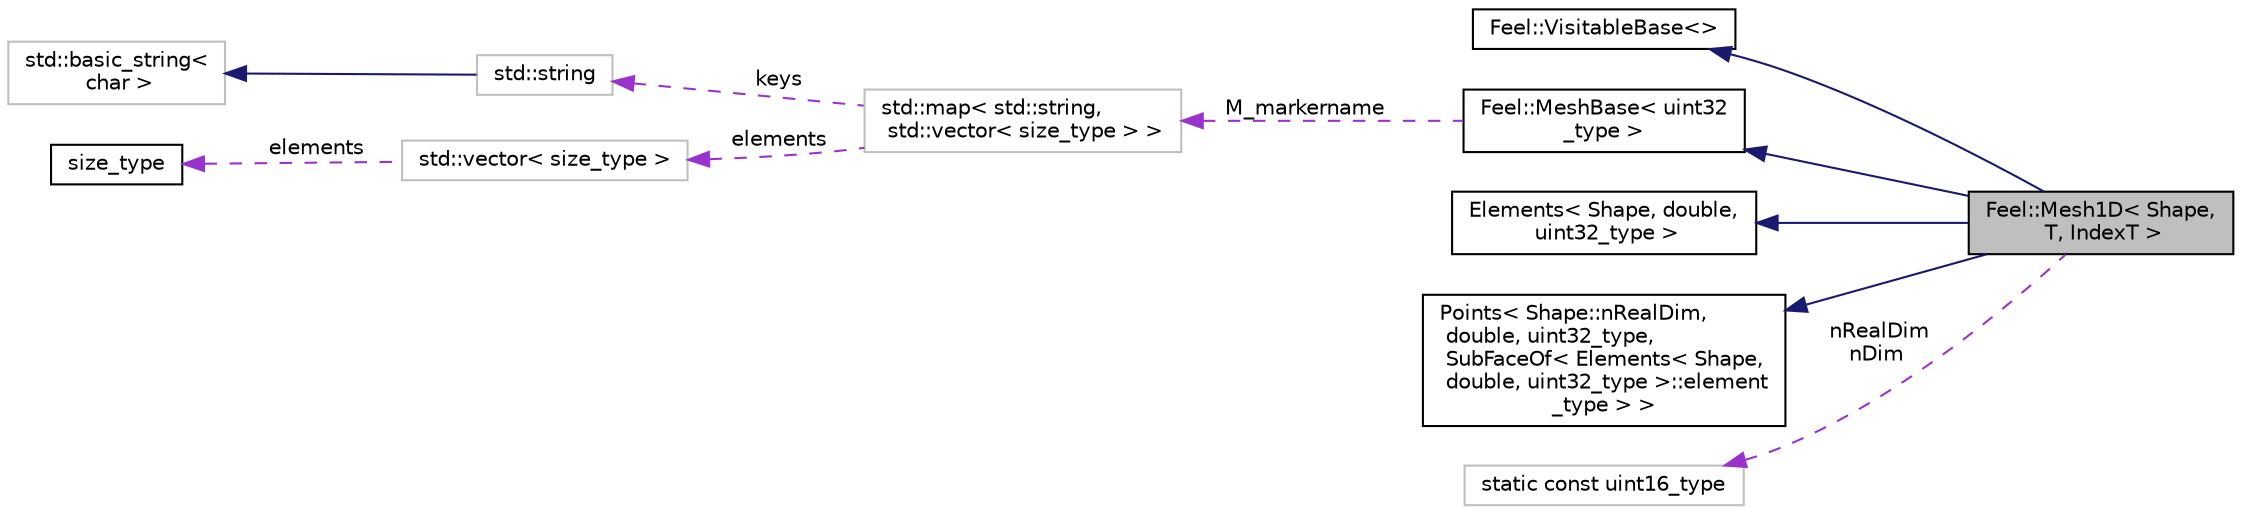 digraph "Feel::Mesh1D&lt; Shape, T, IndexT &gt;"
{
 // LATEX_PDF_SIZE
  edge [fontname="Helvetica",fontsize="10",labelfontname="Helvetica",labelfontsize="10"];
  node [fontname="Helvetica",fontsize="10",shape=record];
  rankdir="LR";
  Node1 [label="Feel::Mesh1D\< Shape,\l T, IndexT \>",height=0.2,width=0.4,color="black", fillcolor="grey75", style="filled", fontcolor="black",tooltip="1D mesh class"];
  Node2 -> Node1 [dir="back",color="midnightblue",fontsize="10",style="solid",fontname="Helvetica"];
  Node2 [label="Feel::VisitableBase\<\>",height=0.2,width=0.4,color="black", fillcolor="white", style="filled",URL="$classFeel_1_1VisitableBase.html",tooltip=" "];
  Node3 -> Node1 [dir="back",color="midnightblue",fontsize="10",style="solid",fontname="Helvetica"];
  Node3 [label="Feel::MeshBase\< uint32\l_type \>",height=0.2,width=0.4,color="black", fillcolor="white", style="filled",URL="$classFeel_1_1MeshBase.html",tooltip=" "];
  Node4 -> Node3 [dir="back",color="darkorchid3",fontsize="10",style="dashed",label=" M_markername" ,fontname="Helvetica"];
  Node4 [label="std::map\< std::string,\l std::vector\< size_type \> \>",height=0.2,width=0.4,color="grey75", fillcolor="white", style="filled",tooltip=" "];
  Node5 -> Node4 [dir="back",color="darkorchid3",fontsize="10",style="dashed",label=" keys" ,fontname="Helvetica"];
  Node5 [label="std::string",height=0.2,width=0.4,color="grey75", fillcolor="white", style="filled",tooltip="STL class."];
  Node6 -> Node5 [dir="back",color="midnightblue",fontsize="10",style="solid",fontname="Helvetica"];
  Node6 [label="std::basic_string\<\l char \>",height=0.2,width=0.4,color="grey75", fillcolor="white", style="filled",tooltip="STL class."];
  Node7 -> Node4 [dir="back",color="darkorchid3",fontsize="10",style="dashed",label=" elements" ,fontname="Helvetica"];
  Node7 [label="std::vector\< size_type \>",height=0.2,width=0.4,color="grey75", fillcolor="white", style="filled",tooltip=" "];
  Node8 -> Node7 [dir="back",color="darkorchid3",fontsize="10",style="dashed",label=" elements" ,fontname="Helvetica"];
  Node8 [label="size_type",height=0.2,width=0.4,color="black", fillcolor="white", style="filled",URL="$classsize__type.html",tooltip=" "];
  Node9 -> Node1 [dir="back",color="midnightblue",fontsize="10",style="solid",fontname="Helvetica"];
  Node9 [label="Elements\< Shape, double,\l uint32_type \>",height=0.2,width=0.4,color="black", fillcolor="white", style="filled",URL="$classElements.html",tooltip=" "];
  Node10 -> Node1 [dir="back",color="midnightblue",fontsize="10",style="solid",fontname="Helvetica"];
  Node10 [label="Points\< Shape::nRealDim,\l double, uint32_type,\l SubFaceOf\< Elements\< Shape,\l double, uint32_type \>::element\l_type \> \>",height=0.2,width=0.4,color="black", fillcolor="white", style="filled",URL="$classPoints.html",tooltip=" "];
  Node11 -> Node1 [dir="back",color="darkorchid3",fontsize="10",style="dashed",label=" nRealDim\nnDim" ,fontname="Helvetica"];
  Node11 [label="static const uint16_type",height=0.2,width=0.4,color="grey75", fillcolor="white", style="filled",tooltip=" "];
}
